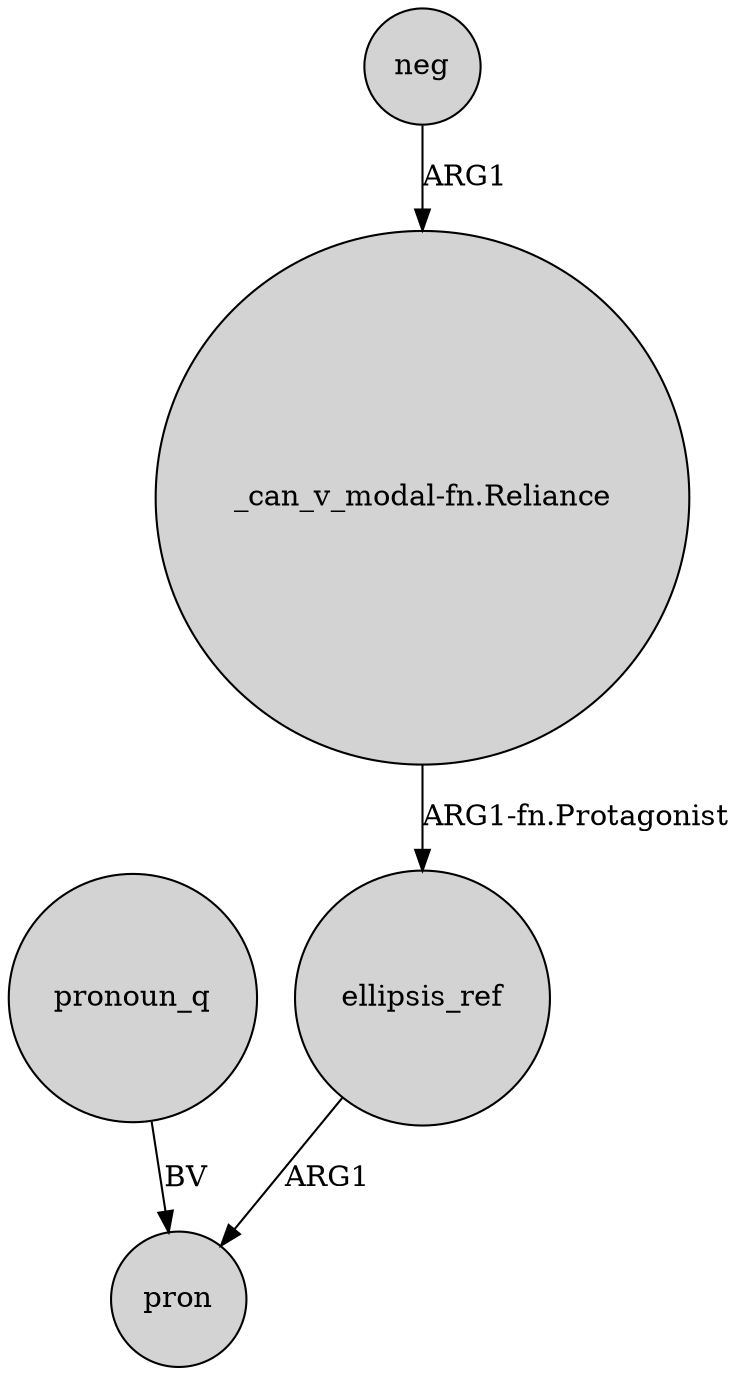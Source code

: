 digraph {
	node [shape=circle style=filled]
	pronoun_q -> pron [label=BV]
	"_can_v_modal-fn.Reliance" -> ellipsis_ref [label="ARG1-fn.Protagonist"]
	neg -> "_can_v_modal-fn.Reliance" [label=ARG1]
	ellipsis_ref -> pron [label=ARG1]
}
